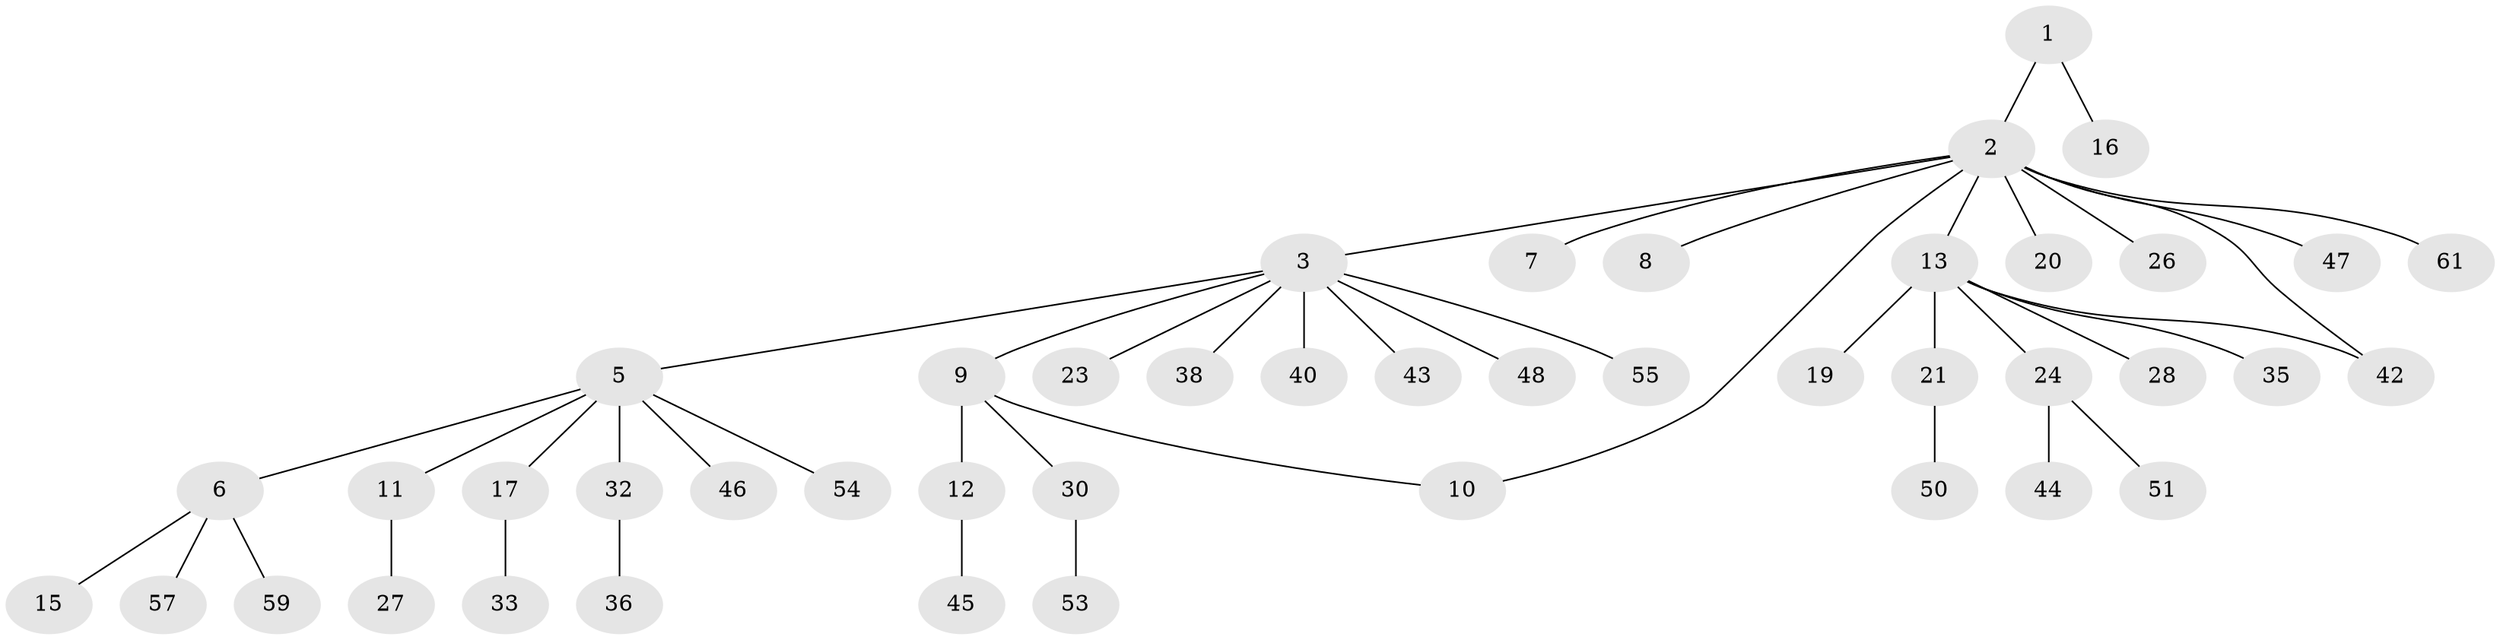 // Generated by graph-tools (version 1.1) at 2025/23/03/03/25 07:23:50]
// undirected, 45 vertices, 46 edges
graph export_dot {
graph [start="1"]
  node [color=gray90,style=filled];
  1;
  2 [super="+4"];
  3 [super="+22"];
  5 [super="+25"];
  6 [super="+37"];
  7;
  8;
  9 [super="+18"];
  10;
  11;
  12 [super="+56"];
  13 [super="+14"];
  15;
  16 [super="+39"];
  17;
  19;
  20;
  21 [super="+49"];
  23;
  24 [super="+31"];
  26 [super="+58"];
  27 [super="+29"];
  28;
  30 [super="+34"];
  32 [super="+52"];
  33;
  35;
  36 [super="+41"];
  38;
  40;
  42;
  43;
  44;
  45;
  46;
  47;
  48 [super="+60"];
  50;
  51;
  53;
  54;
  55;
  57;
  59 [super="+62"];
  61;
  1 -- 2;
  1 -- 16;
  2 -- 3;
  2 -- 10;
  2 -- 26;
  2 -- 42;
  2 -- 61;
  2 -- 20;
  2 -- 7;
  2 -- 8;
  2 -- 13;
  2 -- 47;
  3 -- 5;
  3 -- 9;
  3 -- 23;
  3 -- 38;
  3 -- 40;
  3 -- 43;
  3 -- 48;
  3 -- 55;
  5 -- 6;
  5 -- 11;
  5 -- 17;
  5 -- 32;
  5 -- 46;
  5 -- 54;
  6 -- 15;
  6 -- 57;
  6 -- 59;
  9 -- 10;
  9 -- 12;
  9 -- 30;
  11 -- 27;
  12 -- 45;
  13 -- 21;
  13 -- 24;
  13 -- 28;
  13 -- 35;
  13 -- 42;
  13 -- 19;
  17 -- 33;
  21 -- 50;
  24 -- 51;
  24 -- 44;
  30 -- 53;
  32 -- 36;
}
